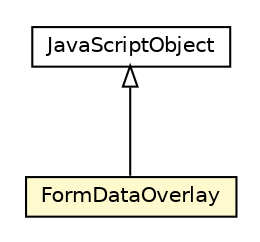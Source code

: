 #!/usr/local/bin/dot
#
# Class diagram 
# Generated by UMLGraph version R5_6-24-gf6e263 (http://www.umlgraph.org/)
#

digraph G {
	edge [fontname="Helvetica",fontsize=10,labelfontname="Helvetica",labelfontsize=10];
	node [fontname="Helvetica",fontsize=10,shape=plaintext];
	nodesep=0.25;
	ranksep=0.5;
	// io.reinert.requestor.gwt.FormDataOverlay
	c29805 [label=<<table title="io.reinert.requestor.gwt.FormDataOverlay" border="0" cellborder="1" cellspacing="0" cellpadding="2" port="p" bgcolor="lemonChiffon" href="./FormDataOverlay.html">
		<tr><td><table border="0" cellspacing="0" cellpadding="1">
<tr><td align="center" balign="center"> FormDataOverlay </td></tr>
		</table></td></tr>
		</table>>, URL="./FormDataOverlay.html", fontname="Helvetica", fontcolor="black", fontsize=10.0];
	//io.reinert.requestor.gwt.FormDataOverlay extends com.google.gwt.core.client.JavaScriptObject
	c29891:p -> c29805:p [dir=back,arrowtail=empty];
	// com.google.gwt.core.client.JavaScriptObject
	c29891 [label=<<table title="com.google.gwt.core.client.JavaScriptObject" border="0" cellborder="1" cellspacing="0" cellpadding="2" port="p" href="http://java.sun.com/j2se/1.4.2/docs/api/com/google/gwt/core/client/JavaScriptObject.html">
		<tr><td><table border="0" cellspacing="0" cellpadding="1">
<tr><td align="center" balign="center"> JavaScriptObject </td></tr>
		</table></td></tr>
		</table>>, URL="http://java.sun.com/j2se/1.4.2/docs/api/com/google/gwt/core/client/JavaScriptObject.html", fontname="Helvetica", fontcolor="black", fontsize=10.0];
}

